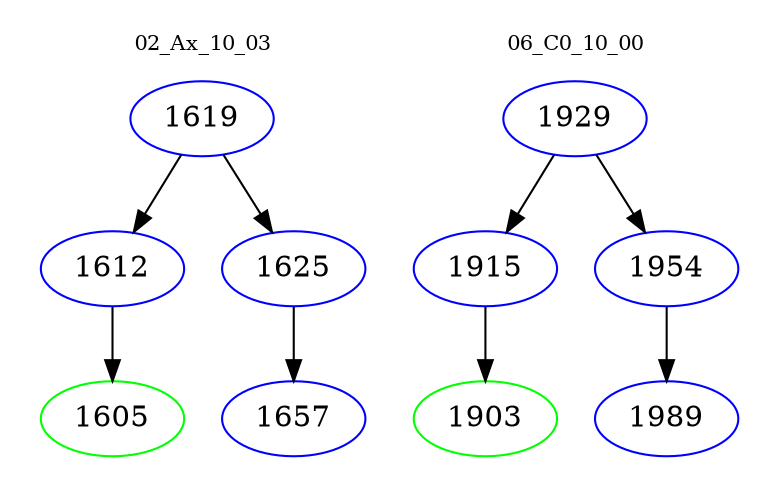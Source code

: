 digraph{
subgraph cluster_0 {
color = white
label = "02_Ax_10_03";
fontsize=10;
T0_1619 [label="1619", color="blue"]
T0_1619 -> T0_1612 [color="black"]
T0_1612 [label="1612", color="blue"]
T0_1612 -> T0_1605 [color="black"]
T0_1605 [label="1605", color="green"]
T0_1619 -> T0_1625 [color="black"]
T0_1625 [label="1625", color="blue"]
T0_1625 -> T0_1657 [color="black"]
T0_1657 [label="1657", color="blue"]
}
subgraph cluster_1 {
color = white
label = "06_C0_10_00";
fontsize=10;
T1_1929 [label="1929", color="blue"]
T1_1929 -> T1_1915 [color="black"]
T1_1915 [label="1915", color="blue"]
T1_1915 -> T1_1903 [color="black"]
T1_1903 [label="1903", color="green"]
T1_1929 -> T1_1954 [color="black"]
T1_1954 [label="1954", color="blue"]
T1_1954 -> T1_1989 [color="black"]
T1_1989 [label="1989", color="blue"]
}
}
